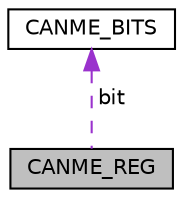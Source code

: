 digraph "CANME_REG"
{
  edge [fontname="Helvetica",fontsize="10",labelfontname="Helvetica",labelfontsize="10"];
  node [fontname="Helvetica",fontsize="10",shape=record];
  Node1 [label="CANME_REG",height=0.2,width=0.4,color="black", fillcolor="grey75", style="filled", fontcolor="black"];
  Node2 -> Node1 [dir="back",color="darkorchid3",fontsize="10",style="dashed",label=" bit" ];
  Node2 [label="CANME_BITS",height=0.2,width=0.4,color="black", fillcolor="white", style="filled",URL="$struct_c_a_n_m_e___b_i_t_s.html"];
}
